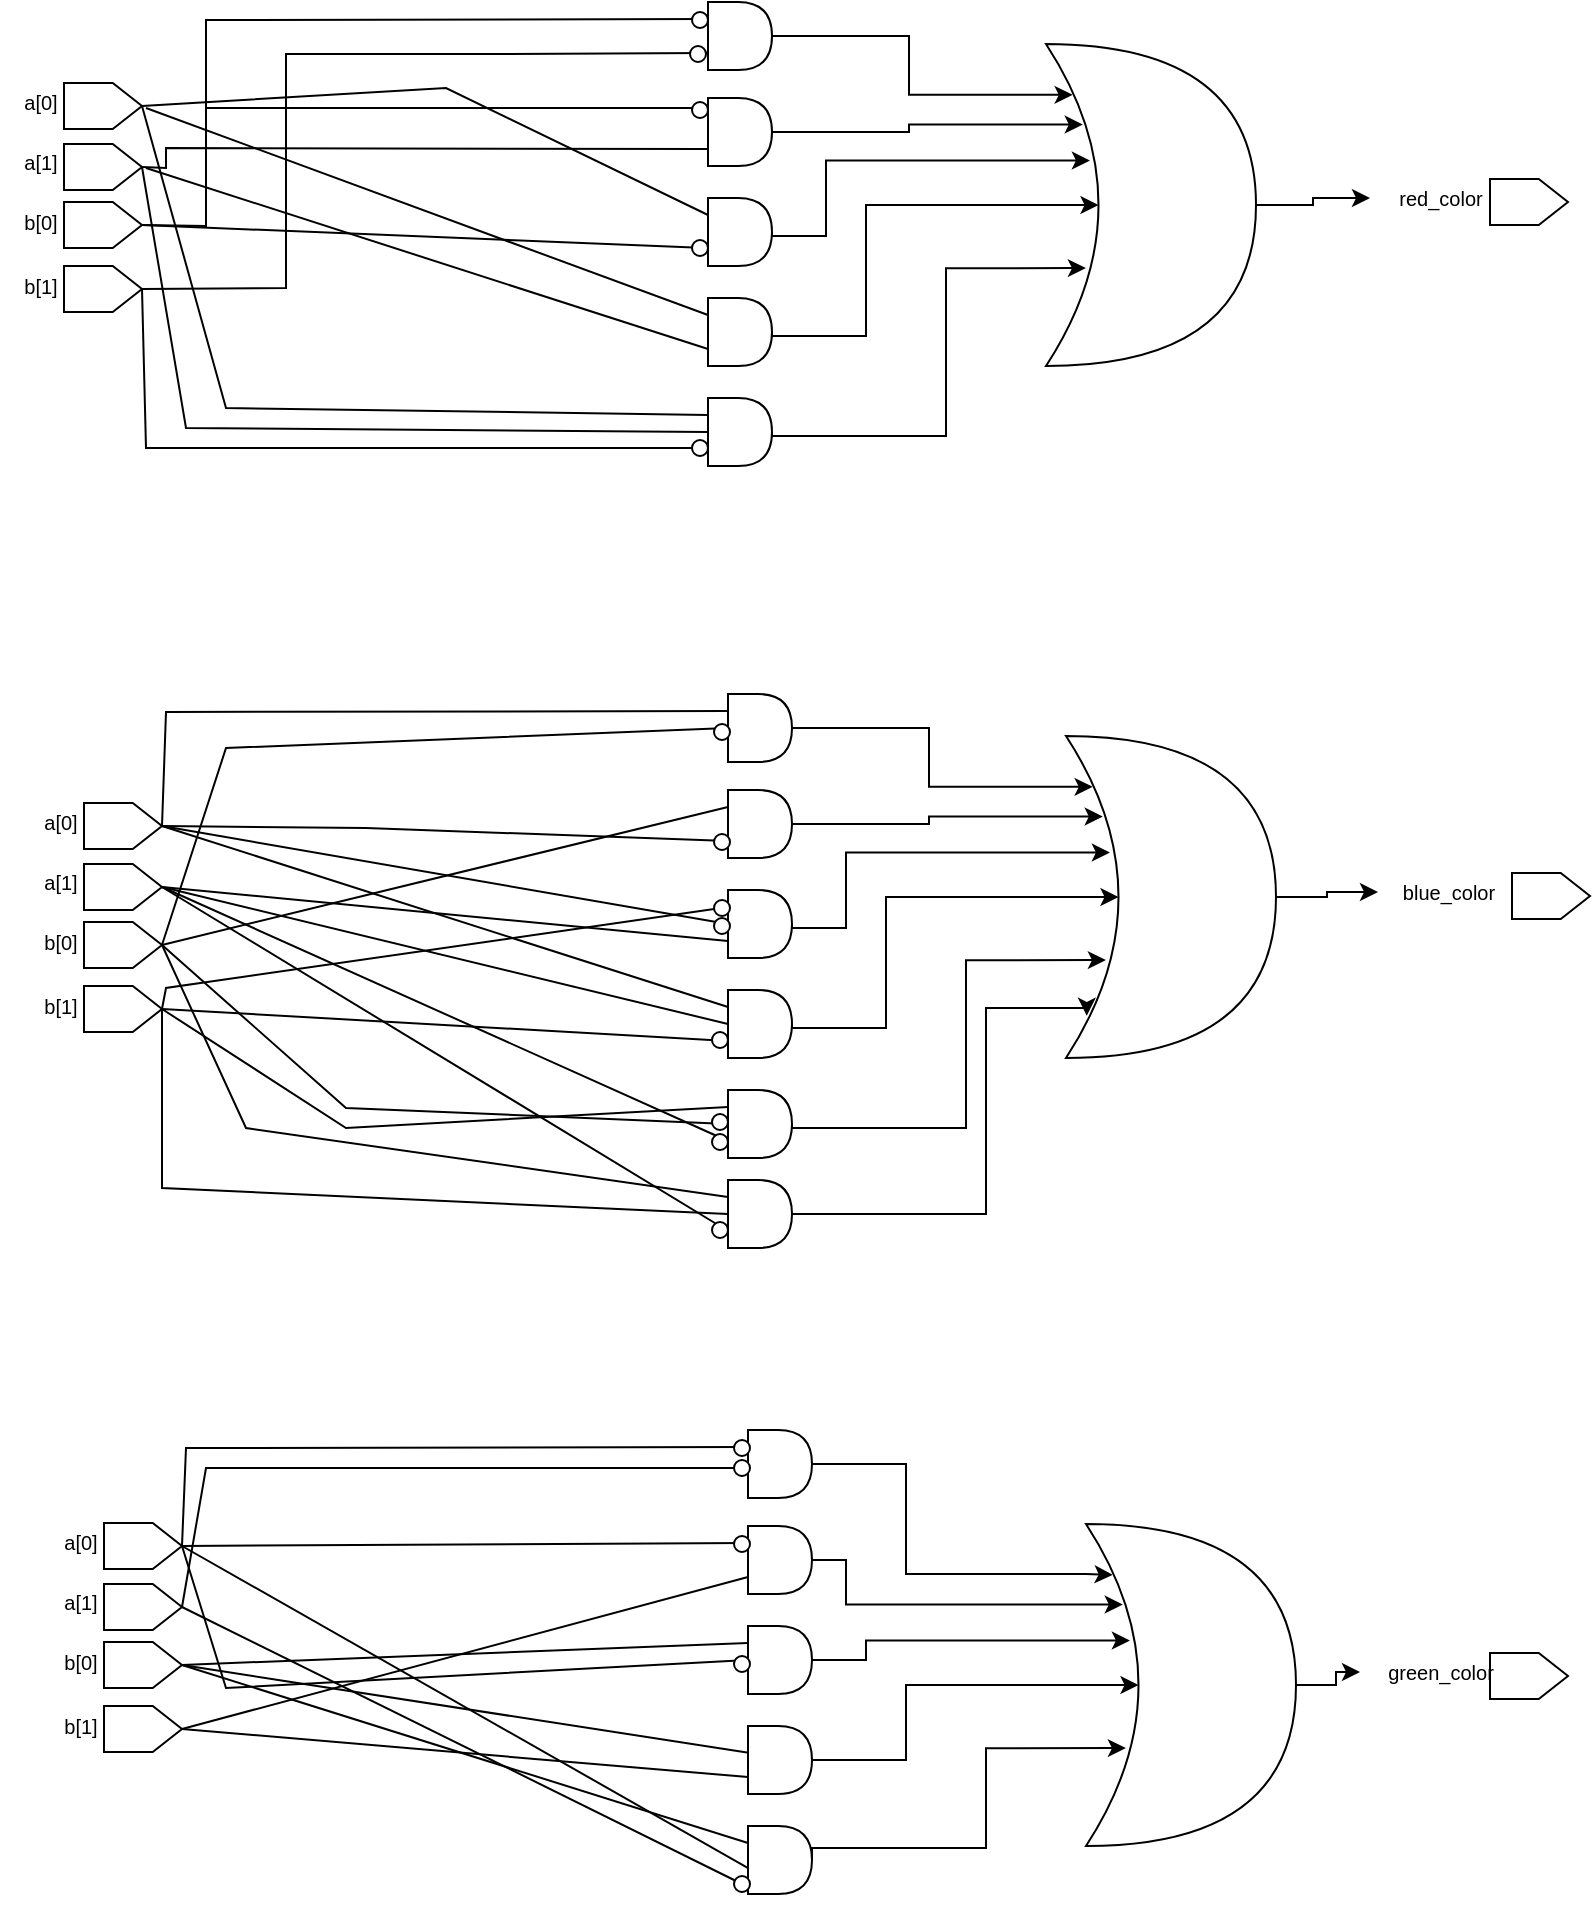 <mxfile version="26.0.9">
  <diagram name="Page-1" id="C-5FlY565EhygjFoS13S">
    <mxGraphModel dx="1760" dy="1046" grid="1" gridSize="10" guides="1" tooltips="1" connect="1" arrows="1" fold="1" page="1" pageScale="1" pageWidth="850" pageHeight="1100" math="1" shadow="0">
      <root>
        <mxCell id="0" />
        <mxCell id="1" parent="0" />
        <mxCell id="AeEZ0mn3x4_2MiAu0hE8-78" value="" style="group" parent="1" vertex="1" connectable="0">
          <mxGeometry x="37" y="112" width="71" height="30" as="geometry" />
        </mxCell>
        <mxCell id="AeEZ0mn3x4_2MiAu0hE8-69" value="" style="shape=offPageConnector;whiteSpace=wrap;html=1;rotation=-90;fillColor=none;" parent="AeEZ0mn3x4_2MiAu0hE8-78" vertex="1">
          <mxGeometry x="40" y="-2.5" width="23" height="39" as="geometry" />
        </mxCell>
        <mxCell id="AeEZ0mn3x4_2MiAu0hE8-74" value="a[0]" style="text;align=center;verticalAlign=middle;resizable=0;points=[];autosize=1;strokeColor=none;fillColor=none;html=1;fontSize=10;" parent="AeEZ0mn3x4_2MiAu0hE8-78" vertex="1">
          <mxGeometry width="40" height="30" as="geometry" />
        </mxCell>
        <mxCell id="AeEZ0mn3x4_2MiAu0hE8-79" value="" style="group" parent="1" vertex="1" connectable="0">
          <mxGeometry x="37" y="142" width="71" height="30" as="geometry" />
        </mxCell>
        <mxCell id="AeEZ0mn3x4_2MiAu0hE8-70" value="&lt;span style=&quot;color: rgba(0, 0, 0, 0); font-family: monospace; font-size: 0px; text-align: start; text-wrap: nowrap;&quot;&gt;%3CmxGraphModel%3E%3Croot%3E%3CmxCell%20id%3D%220%22%2F%3E%3CmxCell%20id%3D%221%22%20parent%3D%220%22%2F%3E%3CmxCell%20id%3D%222%22%20value%3D%22%22%20style%3D%22shape%3DoffPageConnector%3BwhiteSpace%3Dwrap%3Bhtml%3D1%3B%22%20vertex%3D%221%22%20parent%3D%221%22%3E%3CmxGeometry%20x%3D%22290%22%20y%3D%22230%22%20width%3D%2280%22%20height%3D%2280%22%20as%3D%22geometry%22%2F%3E%3C%2FmxCell%3E%3C%2Froot%3E%3C%2FmxGraphModel%3E&lt;/span&gt;&lt;span style=&quot;color: rgba(0, 0, 0, 0); font-family: monospace; font-size: 0px; text-align: start; text-wrap: nowrap;&quot;&gt;%3CmxGraphModel%3E%3Croot%3E%3CmxCell%20id%3D%220%22%2F%3E%3CmxCell%20id%3D%221%22%20parent%3D%220%22%2F%3E%3CmxCell%20id%3D%222%22%20value%3D%22%22%20style%3D%22shape%3DoffPageConnector%3BwhiteSpace%3Dwrap%3Bhtml%3D1%3B%22%20vertex%3D%221%22%20parent%3D%221%22%3E%3CmxGeometry%20x%3D%22290%22%20y%3D%22230%22%20width%3D%2280%22%20height%3D%2280%22%20as%3D%22geometry%22%2F%3E%3C%2FmxCell%3E%3C%2Froot%3E%3C%2FmxGraphModel%3E&lt;/span&gt;" style="shape=offPageConnector;whiteSpace=wrap;html=1;rotation=-90;fillColor=none;" parent="AeEZ0mn3x4_2MiAu0hE8-79" vertex="1">
          <mxGeometry x="40" y="-2" width="23" height="39" as="geometry" />
        </mxCell>
        <mxCell id="AeEZ0mn3x4_2MiAu0hE8-75" value="a[1]" style="text;align=center;verticalAlign=middle;resizable=0;points=[];autosize=1;strokeColor=none;fillColor=none;html=1;fontSize=10;" parent="AeEZ0mn3x4_2MiAu0hE8-79" vertex="1">
          <mxGeometry width="40" height="30" as="geometry" />
        </mxCell>
        <mxCell id="AeEZ0mn3x4_2MiAu0hE8-80" value="" style="group" parent="1" vertex="1" connectable="0">
          <mxGeometry x="37" y="171.5" width="71" height="30" as="geometry" />
        </mxCell>
        <mxCell id="AeEZ0mn3x4_2MiAu0hE8-72" value="&lt;span style=&quot;color: rgba(0, 0, 0, 0); font-family: monospace; font-size: 0px; text-align: start; text-wrap: nowrap;&quot;&gt;%3CmxGraphModel%3E%3Croot%3E%3CmxCell%20id%3D%220%22%2F%3E%3CmxCell%20id%3D%221%22%20parent%3D%220%22%2F%3E%3CmxCell%20id%3D%222%22%20value%3D%22%22%20style%3D%22shape%3DoffPageConnector%3BwhiteSpace%3Dwrap%3Bhtml%3D1%3B%22%20vertex%3D%221%22%20parent%3D%221%22%3E%3CmxGeometry%20x%3D%22290%22%20y%3D%22230%22%20width%3D%2280%22%20height%3D%2280%22%20as%3D%22geometry%22%2F%3E%3C%2FmxCell%3E%3C%2Froot%3E%3C%2FmxGraphModel%3E&lt;/span&gt;&lt;span style=&quot;color: rgba(0, 0, 0, 0); font-family: monospace; font-size: 0px; text-align: start; text-wrap: nowrap;&quot;&gt;%3CmxGraphModel%3E%3Croot%3E%3CmxCell%20id%3D%220%22%2F%3E%3CmxCell%20id%3D%221%22%20parent%3D%220%22%2F%3E%3CmxCell%20id%3D%222%22%20value%3D%22%22%20style%3D%22shape%3DoffPageConnector%3BwhiteSpace%3Dwrap%3Bhtml%3D1%3B%22%20vertex%3D%221%22%20parent%3D%221%22%3E%3CmxGeometry%20x%3D%22290%22%20y%3D%22230%22%20width%3D%2280%22%20height%3D%2280%22%20as%3D%22geometry%22%2F%3E%3C%2FmxCell%3E%3C%2Froot%3E%3C%2FmxGraphModel%3E&lt;/span&gt;" style="shape=offPageConnector;whiteSpace=wrap;html=1;rotation=-90;fillColor=none;" parent="AeEZ0mn3x4_2MiAu0hE8-80" vertex="1">
          <mxGeometry x="40" y="-2.5" width="23" height="39" as="geometry" />
        </mxCell>
        <mxCell id="AeEZ0mn3x4_2MiAu0hE8-76" value="b[0]" style="text;align=center;verticalAlign=middle;resizable=0;points=[];autosize=1;strokeColor=none;fillColor=none;html=1;fontSize=10;" parent="AeEZ0mn3x4_2MiAu0hE8-80" vertex="1">
          <mxGeometry width="40" height="30" as="geometry" />
        </mxCell>
        <mxCell id="AeEZ0mn3x4_2MiAu0hE8-81" value="" style="group" parent="1" vertex="1" connectable="0">
          <mxGeometry x="37" y="203.5" width="71" height="30" as="geometry" />
        </mxCell>
        <mxCell id="AeEZ0mn3x4_2MiAu0hE8-71" value="&lt;span style=&quot;color: rgba(0, 0, 0, 0); font-family: monospace; font-size: 0px; text-align: start; text-wrap: nowrap;&quot;&gt;%3CmxGraphModel%3E%3Croot%3E%3CmxCell%20id%3D%220%22%2F%3E%3CmxCell%20id%3D%221%22%20parent%3D%220%22%2F%3E%3CmxCell%20id%3D%222%22%20value%3D%22%22%20style%3D%22shape%3DoffPageConnector%3BwhiteSpace%3Dwrap%3Bhtml%3D1%3B%22%20vertex%3D%221%22%20parent%3D%221%22%3E%3CmxGeometry%20x%3D%22290%22%20y%3D%22230%22%20width%3D%2280%22%20height%3D%2280%22%20as%3D%22geometry%22%2F%3E%3C%2FmxCell%3E%3C%2Froot%3E%3C%2FmxGraphModel%3E&lt;/span&gt;&lt;span style=&quot;color: rgba(0, 0, 0, 0); font-family: monospace; font-size: 0px; text-align: start; text-wrap: nowrap;&quot;&gt;%3CmxGraphModel%3E%3Croot%3E%3CmxCell%20id%3D%220%22%2F%3E%3CmxCell%20id%3D%221%22%20parent%3D%220%22%2F%3E%3CmxCell%20id%3D%222%22%20value%3D%22%22%20style%3D%22shape%3DoffPageConnector%3BwhiteSpace%3Dwrap%3Bhtml%3D1%3B%22%20vertex%3D%221%22%20parent%3D%221%22%3E%3CmxGeometry%20x%3D%22290%22%20y%3D%22230%22%20width%3D%2280%22%20height%3D%2280%22%20as%3D%22geometry%22%2F%3E%3C%2FmxCell%3E%3C%2Froot%3E%3C%2FmxGraphModel%3E&lt;/span&gt;" style="shape=offPageConnector;whiteSpace=wrap;html=1;rotation=-90;fillColor=none;" parent="AeEZ0mn3x4_2MiAu0hE8-81" vertex="1">
          <mxGeometry x="40" y="-2.5" width="23" height="39" as="geometry" />
        </mxCell>
        <mxCell id="AeEZ0mn3x4_2MiAu0hE8-77" value="b[1]" style="text;align=center;verticalAlign=middle;resizable=0;points=[];autosize=1;strokeColor=none;fillColor=none;html=1;fontSize=10;" parent="AeEZ0mn3x4_2MiAu0hE8-81" vertex="1">
          <mxGeometry width="40" height="30" as="geometry" />
        </mxCell>
        <mxCell id="1XL7TpapLNvimhhlDV3E-62" style="edgeStyle=orthogonalEdgeStyle;rounded=0;orthogonalLoop=1;jettySize=auto;html=1;exitX=1;exitY=0.5;exitDx=0;exitDy=0;exitPerimeter=0;" parent="1" source="AeEZ0mn3x4_2MiAu0hE8-110" target="1XL7TpapLNvimhhlDV3E-61" edge="1">
          <mxGeometry relative="1" as="geometry" />
        </mxCell>
        <mxCell id="AeEZ0mn3x4_2MiAu0hE8-110" value="" style="shape=xor;whiteSpace=wrap;html=1;" parent="1" vertex="1">
          <mxGeometry x="560" y="98" width="105" height="161" as="geometry" />
        </mxCell>
        <mxCell id="AeEZ0mn3x4_2MiAu0hE8-114" value="" style="group;" parent="1" vertex="1" connectable="0">
          <mxGeometry x="391" y="125" width="40" height="40" as="geometry" />
        </mxCell>
        <mxCell id="AeEZ0mn3x4_2MiAu0hE8-116" value="" style="shape=delay;whiteSpace=wrap;html=1;" parent="AeEZ0mn3x4_2MiAu0hE8-114" vertex="1">
          <mxGeometry width="31.999" height="33.999" as="geometry" />
        </mxCell>
        <mxCell id="AeEZ0mn3x4_2MiAu0hE8-117" value="" style="group;" parent="1" vertex="1" connectable="0">
          <mxGeometry x="391" y="175" width="40" height="40" as="geometry" />
        </mxCell>
        <mxCell id="AeEZ0mn3x4_2MiAu0hE8-119" value="" style="shape=delay;whiteSpace=wrap;html=1;" parent="AeEZ0mn3x4_2MiAu0hE8-117" vertex="1">
          <mxGeometry width="32" height="34" as="geometry" />
        </mxCell>
        <mxCell id="AeEZ0mn3x4_2MiAu0hE8-120" value="" style="group;" parent="1" vertex="1" connectable="0">
          <mxGeometry x="391" y="225" width="40" height="40" as="geometry" />
        </mxCell>
        <mxCell id="AeEZ0mn3x4_2MiAu0hE8-122" value="" style="shape=delay;whiteSpace=wrap;html=1;" parent="AeEZ0mn3x4_2MiAu0hE8-120" vertex="1">
          <mxGeometry width="32" height="34" as="geometry" />
        </mxCell>
        <mxCell id="AeEZ0mn3x4_2MiAu0hE8-123" value="" style="group;" parent="1" vertex="1" connectable="0">
          <mxGeometry x="391" y="77" width="40" height="40" as="geometry" />
        </mxCell>
        <mxCell id="AeEZ0mn3x4_2MiAu0hE8-125" value="" style="shape=delay;whiteSpace=wrap;html=1;" parent="AeEZ0mn3x4_2MiAu0hE8-123" vertex="1">
          <mxGeometry width="32" height="34" as="geometry" />
        </mxCell>
        <mxCell id="AeEZ0mn3x4_2MiAu0hE8-127" value="" style="group;" parent="1" vertex="1" connectable="0">
          <mxGeometry x="391" y="275" width="40" height="40" as="geometry" />
        </mxCell>
        <mxCell id="AeEZ0mn3x4_2MiAu0hE8-129" value="" style="shape=delay;whiteSpace=wrap;html=1;" parent="AeEZ0mn3x4_2MiAu0hE8-127" vertex="1">
          <mxGeometry width="32" height="34" as="geometry" />
        </mxCell>
        <mxCell id="1XL7TpapLNvimhhlDV3E-1" style="edgeStyle=orthogonalEdgeStyle;rounded=0;orthogonalLoop=1;jettySize=auto;html=1;exitX=1;exitY=0.5;exitDx=0;exitDy=0;entryX=0.127;entryY=0.158;entryDx=0;entryDy=0;entryPerimeter=0;" parent="1" source="AeEZ0mn3x4_2MiAu0hE8-125" target="AeEZ0mn3x4_2MiAu0hE8-110" edge="1">
          <mxGeometry relative="1" as="geometry">
            <mxPoint x="431" y="96.294" as="sourcePoint" />
          </mxGeometry>
        </mxCell>
        <mxCell id="1XL7TpapLNvimhhlDV3E-2" style="edgeStyle=orthogonalEdgeStyle;rounded=0;orthogonalLoop=1;jettySize=auto;html=1;exitX=1;exitY=0.5;exitDx=0;exitDy=0;entryX=0.175;entryY=0.25;entryDx=0;entryDy=0;entryPerimeter=0;" parent="1" source="AeEZ0mn3x4_2MiAu0hE8-116" target="AeEZ0mn3x4_2MiAu0hE8-110" edge="1">
          <mxGeometry relative="1" as="geometry">
            <mxPoint x="431.0" y="144.294" as="sourcePoint" />
          </mxGeometry>
        </mxCell>
        <mxCell id="1XL7TpapLNvimhhlDV3E-3" style="edgeStyle=orthogonalEdgeStyle;rounded=0;orthogonalLoop=1;jettySize=auto;html=1;exitX=1;exitY=0.5;exitDx=0;exitDy=0;entryX=0.209;entryY=0.362;entryDx=0;entryDy=0;entryPerimeter=0;" parent="1" source="AeEZ0mn3x4_2MiAu0hE8-119" target="AeEZ0mn3x4_2MiAu0hE8-110" edge="1">
          <mxGeometry relative="1" as="geometry">
            <mxPoint x="431" y="194.294" as="sourcePoint" />
            <Array as="points">
              <mxPoint x="423" y="194" />
              <mxPoint x="450" y="194" />
              <mxPoint x="450" y="156" />
            </Array>
          </mxGeometry>
        </mxCell>
        <mxCell id="1XL7TpapLNvimhhlDV3E-4" style="edgeStyle=orthogonalEdgeStyle;rounded=0;orthogonalLoop=1;jettySize=auto;html=1;exitX=1;exitY=0.5;exitDx=0;exitDy=0;entryX=0.25;entryY=0.5;entryDx=0;entryDy=0;entryPerimeter=0;" parent="1" source="AeEZ0mn3x4_2MiAu0hE8-122" target="AeEZ0mn3x4_2MiAu0hE8-110" edge="1">
          <mxGeometry relative="1" as="geometry">
            <mxPoint x="431" y="244.294" as="sourcePoint" />
            <Array as="points">
              <mxPoint x="423" y="244" />
              <mxPoint x="470" y="244" />
              <mxPoint x="470" y="178" />
            </Array>
          </mxGeometry>
        </mxCell>
        <mxCell id="1XL7TpapLNvimhhlDV3E-5" style="edgeStyle=orthogonalEdgeStyle;rounded=0;orthogonalLoop=1;jettySize=auto;html=1;exitX=1;exitY=0.5;exitDx=0;exitDy=0;entryX=0.19;entryY=0.696;entryDx=0;entryDy=0;entryPerimeter=0;" parent="1" source="AeEZ0mn3x4_2MiAu0hE8-129" target="AeEZ0mn3x4_2MiAu0hE8-110" edge="1">
          <mxGeometry relative="1" as="geometry">
            <mxPoint x="540" y="210" as="targetPoint" />
            <mxPoint x="431" y="294.294" as="sourcePoint" />
            <Array as="points">
              <mxPoint x="423" y="294" />
              <mxPoint x="510" y="294" />
              <mxPoint x="510" y="210" />
            </Array>
          </mxGeometry>
        </mxCell>
        <mxCell id="1XL7TpapLNvimhhlDV3E-70" style="edgeStyle=orthogonalEdgeStyle;rounded=0;orthogonalLoop=1;jettySize=auto;html=1;exitX=1;exitY=0.5;exitDx=0;exitDy=0;exitPerimeter=0;" parent="1" source="1XL7TpapLNvimhhlDV3E-6" target="1XL7TpapLNvimhhlDV3E-65" edge="1">
          <mxGeometry relative="1" as="geometry" />
        </mxCell>
        <mxCell id="1XL7TpapLNvimhhlDV3E-6" value="" style="shape=xor;whiteSpace=wrap;html=1;" parent="1" vertex="1">
          <mxGeometry x="570" y="444" width="105" height="161" as="geometry" />
        </mxCell>
        <mxCell id="1XL7TpapLNvimhhlDV3E-7" value="" style="group;" parent="1" vertex="1" connectable="0">
          <mxGeometry x="401" y="471" width="40" height="40" as="geometry" />
        </mxCell>
        <mxCell id="1XL7TpapLNvimhhlDV3E-8" value="" style="shape=delay;whiteSpace=wrap;html=1;" parent="1XL7TpapLNvimhhlDV3E-7" vertex="1">
          <mxGeometry width="31.999" height="33.999" as="geometry" />
        </mxCell>
        <mxCell id="1XL7TpapLNvimhhlDV3E-9" value="" style="group;" parent="1" vertex="1" connectable="0">
          <mxGeometry x="401" y="521" width="40" height="40" as="geometry" />
        </mxCell>
        <mxCell id="1XL7TpapLNvimhhlDV3E-10" value="" style="shape=delay;whiteSpace=wrap;html=1;" parent="1XL7TpapLNvimhhlDV3E-9" vertex="1">
          <mxGeometry width="32" height="34" as="geometry" />
        </mxCell>
        <mxCell id="1XL7TpapLNvimhhlDV3E-11" value="" style="group;" parent="1" vertex="1" connectable="0">
          <mxGeometry x="401" y="571" width="40" height="40" as="geometry" />
        </mxCell>
        <mxCell id="1XL7TpapLNvimhhlDV3E-12" value="" style="shape=delay;whiteSpace=wrap;html=1;" parent="1XL7TpapLNvimhhlDV3E-11" vertex="1">
          <mxGeometry width="32" height="34" as="geometry" />
        </mxCell>
        <mxCell id="1XL7TpapLNvimhhlDV3E-13" value="" style="group;" parent="1" vertex="1" connectable="0">
          <mxGeometry x="401" y="423" width="40" height="40" as="geometry" />
        </mxCell>
        <mxCell id="1XL7TpapLNvimhhlDV3E-14" value="" style="shape=delay;whiteSpace=wrap;html=1;" parent="1XL7TpapLNvimhhlDV3E-13" vertex="1">
          <mxGeometry width="32" height="34" as="geometry" />
        </mxCell>
        <mxCell id="1XL7TpapLNvimhhlDV3E-15" value="" style="group;" parent="1" vertex="1" connectable="0">
          <mxGeometry x="401" y="621" width="40" height="40" as="geometry" />
        </mxCell>
        <mxCell id="1XL7TpapLNvimhhlDV3E-16" value="" style="shape=delay;whiteSpace=wrap;html=1;" parent="1XL7TpapLNvimhhlDV3E-15" vertex="1">
          <mxGeometry width="32" height="34" as="geometry" />
        </mxCell>
        <mxCell id="1XL7TpapLNvimhhlDV3E-17" style="edgeStyle=orthogonalEdgeStyle;rounded=0;orthogonalLoop=1;jettySize=auto;html=1;exitX=1;exitY=0.5;exitDx=0;exitDy=0;entryX=0.127;entryY=0.158;entryDx=0;entryDy=0;entryPerimeter=0;" parent="1" source="1XL7TpapLNvimhhlDV3E-14" target="1XL7TpapLNvimhhlDV3E-6" edge="1">
          <mxGeometry relative="1" as="geometry">
            <mxPoint x="441" y="442.294" as="sourcePoint" />
          </mxGeometry>
        </mxCell>
        <mxCell id="1XL7TpapLNvimhhlDV3E-18" style="edgeStyle=orthogonalEdgeStyle;rounded=0;orthogonalLoop=1;jettySize=auto;html=1;exitX=1;exitY=0.5;exitDx=0;exitDy=0;entryX=0.175;entryY=0.25;entryDx=0;entryDy=0;entryPerimeter=0;" parent="1" source="1XL7TpapLNvimhhlDV3E-8" target="1XL7TpapLNvimhhlDV3E-6" edge="1">
          <mxGeometry relative="1" as="geometry">
            <mxPoint x="441.0" y="490.294" as="sourcePoint" />
          </mxGeometry>
        </mxCell>
        <mxCell id="1XL7TpapLNvimhhlDV3E-19" style="edgeStyle=orthogonalEdgeStyle;rounded=0;orthogonalLoop=1;jettySize=auto;html=1;exitX=1;exitY=0.5;exitDx=0;exitDy=0;entryX=0.209;entryY=0.362;entryDx=0;entryDy=0;entryPerimeter=0;" parent="1" source="1XL7TpapLNvimhhlDV3E-10" target="1XL7TpapLNvimhhlDV3E-6" edge="1">
          <mxGeometry relative="1" as="geometry">
            <mxPoint x="441" y="540.294" as="sourcePoint" />
            <Array as="points">
              <mxPoint x="433" y="540" />
              <mxPoint x="460" y="540" />
              <mxPoint x="460" y="502" />
            </Array>
          </mxGeometry>
        </mxCell>
        <mxCell id="1XL7TpapLNvimhhlDV3E-20" style="edgeStyle=orthogonalEdgeStyle;rounded=0;orthogonalLoop=1;jettySize=auto;html=1;exitX=1;exitY=0.5;exitDx=0;exitDy=0;entryX=0.25;entryY=0.5;entryDx=0;entryDy=0;entryPerimeter=0;" parent="1" source="1XL7TpapLNvimhhlDV3E-12" target="1XL7TpapLNvimhhlDV3E-6" edge="1">
          <mxGeometry relative="1" as="geometry">
            <mxPoint x="441" y="590.294" as="sourcePoint" />
            <Array as="points">
              <mxPoint x="433" y="590" />
              <mxPoint x="480" y="590" />
              <mxPoint x="480" y="524" />
            </Array>
          </mxGeometry>
        </mxCell>
        <mxCell id="1XL7TpapLNvimhhlDV3E-21" style="edgeStyle=orthogonalEdgeStyle;rounded=0;orthogonalLoop=1;jettySize=auto;html=1;exitX=1;exitY=0.5;exitDx=0;exitDy=0;entryX=0.19;entryY=0.696;entryDx=0;entryDy=0;entryPerimeter=0;" parent="1" source="1XL7TpapLNvimhhlDV3E-16" target="1XL7TpapLNvimhhlDV3E-6" edge="1">
          <mxGeometry relative="1" as="geometry">
            <mxPoint x="550" y="556" as="targetPoint" />
            <mxPoint x="441" y="640.294" as="sourcePoint" />
            <Array as="points">
              <mxPoint x="433" y="640" />
              <mxPoint x="520" y="640" />
              <mxPoint x="520" y="556" />
            </Array>
          </mxGeometry>
        </mxCell>
        <mxCell id="1XL7TpapLNvimhhlDV3E-69" style="edgeStyle=orthogonalEdgeStyle;rounded=0;orthogonalLoop=1;jettySize=auto;html=1;exitX=1;exitY=0.5;exitDx=0;exitDy=0;exitPerimeter=0;" parent="1" source="1XL7TpapLNvimhhlDV3E-22" target="1XL7TpapLNvimhhlDV3E-68" edge="1">
          <mxGeometry relative="1" as="geometry" />
        </mxCell>
        <mxCell id="1XL7TpapLNvimhhlDV3E-22" value="" style="shape=xor;whiteSpace=wrap;html=1;" parent="1" vertex="1">
          <mxGeometry x="580" y="838" width="105" height="161" as="geometry" />
        </mxCell>
        <mxCell id="1XL7TpapLNvimhhlDV3E-23" value="" style="group;" parent="1" vertex="1" connectable="0">
          <mxGeometry x="411" y="839" width="40" height="40" as="geometry" />
        </mxCell>
        <mxCell id="1XL7TpapLNvimhhlDV3E-24" value="" style="shape=delay;whiteSpace=wrap;html=1;" parent="1XL7TpapLNvimhhlDV3E-23" vertex="1">
          <mxGeometry width="31.999" height="33.999" as="geometry" />
        </mxCell>
        <mxCell id="1XL7TpapLNvimhhlDV3E-25" value="" style="group;" parent="1" vertex="1" connectable="0">
          <mxGeometry x="411" y="889" width="40" height="40" as="geometry" />
        </mxCell>
        <mxCell id="1XL7TpapLNvimhhlDV3E-26" value="" style="shape=delay;whiteSpace=wrap;html=1;" parent="1XL7TpapLNvimhhlDV3E-25" vertex="1">
          <mxGeometry width="32" height="34" as="geometry" />
        </mxCell>
        <mxCell id="1XL7TpapLNvimhhlDV3E-27" value="" style="group;" parent="1" vertex="1" connectable="0">
          <mxGeometry x="411" y="939" width="40" height="40" as="geometry" />
        </mxCell>
        <mxCell id="1XL7TpapLNvimhhlDV3E-28" value="" style="shape=delay;whiteSpace=wrap;html=1;" parent="1XL7TpapLNvimhhlDV3E-27" vertex="1">
          <mxGeometry width="32" height="34" as="geometry" />
        </mxCell>
        <mxCell id="1XL7TpapLNvimhhlDV3E-29" value="" style="group;" parent="1" vertex="1" connectable="0">
          <mxGeometry x="411" y="791" width="40" height="40" as="geometry" />
        </mxCell>
        <mxCell id="1XL7TpapLNvimhhlDV3E-30" value="" style="shape=delay;whiteSpace=wrap;html=1;" parent="1XL7TpapLNvimhhlDV3E-29" vertex="1">
          <mxGeometry width="32" height="34" as="geometry" />
        </mxCell>
        <mxCell id="1XL7TpapLNvimhhlDV3E-31" value="" style="group;" parent="1" vertex="1" connectable="0">
          <mxGeometry x="411" y="989" width="40" height="40" as="geometry" />
        </mxCell>
        <mxCell id="1XL7TpapLNvimhhlDV3E-32" value="" style="shape=delay;whiteSpace=wrap;html=1;" parent="1XL7TpapLNvimhhlDV3E-31" vertex="1">
          <mxGeometry width="32" height="34" as="geometry" />
        </mxCell>
        <mxCell id="1XL7TpapLNvimhhlDV3E-33" style="edgeStyle=orthogonalEdgeStyle;rounded=0;orthogonalLoop=1;jettySize=auto;html=1;exitX=1;exitY=0.5;exitDx=0;exitDy=0;entryX=0.127;entryY=0.158;entryDx=0;entryDy=0;entryPerimeter=0;" parent="1" source="1XL7TpapLNvimhhlDV3E-30" target="1XL7TpapLNvimhhlDV3E-22" edge="1">
          <mxGeometry relative="1" as="geometry">
            <mxPoint x="451" y="836.294" as="sourcePoint" />
            <Array as="points">
              <mxPoint x="490" y="808" />
              <mxPoint x="490" y="863" />
              <mxPoint x="580" y="863" />
            </Array>
          </mxGeometry>
        </mxCell>
        <mxCell id="1XL7TpapLNvimhhlDV3E-34" style="edgeStyle=orthogonalEdgeStyle;rounded=0;orthogonalLoop=1;jettySize=auto;html=1;exitX=1;exitY=0.5;exitDx=0;exitDy=0;entryX=0.175;entryY=0.25;entryDx=0;entryDy=0;entryPerimeter=0;" parent="1" source="1XL7TpapLNvimhhlDV3E-24" target="1XL7TpapLNvimhhlDV3E-22" edge="1">
          <mxGeometry relative="1" as="geometry">
            <mxPoint x="451.0" y="884.294" as="sourcePoint" />
            <Array as="points">
              <mxPoint x="460" y="856" />
              <mxPoint x="460" y="878" />
            </Array>
          </mxGeometry>
        </mxCell>
        <mxCell id="1XL7TpapLNvimhhlDV3E-35" style="edgeStyle=orthogonalEdgeStyle;rounded=0;orthogonalLoop=1;jettySize=auto;html=1;exitX=1;exitY=0.5;exitDx=0;exitDy=0;entryX=0.209;entryY=0.362;entryDx=0;entryDy=0;entryPerimeter=0;" parent="1" source="1XL7TpapLNvimhhlDV3E-26" target="1XL7TpapLNvimhhlDV3E-22" edge="1">
          <mxGeometry relative="1" as="geometry">
            <mxPoint x="451" y="934.294" as="sourcePoint" />
            <Array as="points">
              <mxPoint x="470" y="906" />
              <mxPoint x="470" y="896" />
            </Array>
          </mxGeometry>
        </mxCell>
        <mxCell id="1XL7TpapLNvimhhlDV3E-36" style="edgeStyle=orthogonalEdgeStyle;rounded=0;orthogonalLoop=1;jettySize=auto;html=1;exitX=1;exitY=0.5;exitDx=0;exitDy=0;entryX=0.25;entryY=0.5;entryDx=0;entryDy=0;entryPerimeter=0;" parent="1" source="1XL7TpapLNvimhhlDV3E-28" target="1XL7TpapLNvimhhlDV3E-22" edge="1">
          <mxGeometry relative="1" as="geometry">
            <mxPoint x="451" y="984.294" as="sourcePoint" />
            <Array as="points">
              <mxPoint x="490" y="956" />
              <mxPoint x="490" y="919" />
            </Array>
          </mxGeometry>
        </mxCell>
        <mxCell id="1XL7TpapLNvimhhlDV3E-37" style="edgeStyle=orthogonalEdgeStyle;rounded=0;orthogonalLoop=1;jettySize=auto;html=1;exitX=1;exitY=0.5;exitDx=0;exitDy=0;entryX=0.19;entryY=0.696;entryDx=0;entryDy=0;entryPerimeter=0;" parent="1" source="1XL7TpapLNvimhhlDV3E-32" target="1XL7TpapLNvimhhlDV3E-22" edge="1">
          <mxGeometry relative="1" as="geometry">
            <mxPoint x="560" y="950" as="targetPoint" />
            <mxPoint x="451" y="1034.294" as="sourcePoint" />
            <Array as="points">
              <mxPoint x="443" y="1000" />
              <mxPoint x="530" y="1000" />
              <mxPoint x="530" y="950" />
            </Array>
          </mxGeometry>
        </mxCell>
        <mxCell id="1XL7TpapLNvimhhlDV3E-39" value="" style="endArrow=none;html=1;rounded=0;exitX=0.5;exitY=1;exitDx=0;exitDy=0;entryX=0;entryY=0.75;entryDx=0;entryDy=0;" parent="1" source="AeEZ0mn3x4_2MiAu0hE8-71" target="AeEZ0mn3x4_2MiAu0hE8-125" edge="1">
          <mxGeometry width="50" height="50" relative="1" as="geometry">
            <mxPoint x="270" y="170" as="sourcePoint" />
            <mxPoint x="320" y="120" as="targetPoint" />
            <Array as="points">
              <mxPoint x="180" y="220" />
              <mxPoint x="180" y="103" />
              <mxPoint x="280" y="103" />
            </Array>
          </mxGeometry>
        </mxCell>
        <mxCell id="1XL7TpapLNvimhhlDV3E-41" value="" style="endArrow=none;html=1;rounded=0;exitX=0.5;exitY=1;exitDx=0;exitDy=0;entryX=0;entryY=0.25;entryDx=0;entryDy=0;" parent="1" source="AeEZ0mn3x4_2MiAu0hE8-72" target="AeEZ0mn3x4_2MiAu0hE8-125" edge="1">
          <mxGeometry width="50" height="50" relative="1" as="geometry">
            <mxPoint x="280" y="80" as="sourcePoint" />
            <mxPoint x="330" y="30" as="targetPoint" />
            <Array as="points">
              <mxPoint x="140" y="189" />
              <mxPoint x="140" y="86" />
            </Array>
          </mxGeometry>
        </mxCell>
        <mxCell id="1XL7TpapLNvimhhlDV3E-42" value="" style="ellipse;whiteSpace=wrap;html=1;aspect=fixed;" parent="1" vertex="1">
          <mxGeometry x="382" y="99" width="8" height="8" as="geometry" />
        </mxCell>
        <mxCell id="1XL7TpapLNvimhhlDV3E-43" value="" style="ellipse;whiteSpace=wrap;html=1;aspect=fixed;" parent="1" vertex="1">
          <mxGeometry x="383" y="82" width="8" height="8" as="geometry" />
        </mxCell>
        <mxCell id="1XL7TpapLNvimhhlDV3E-44" value="" style="endArrow=none;html=1;rounded=0;" parent="1" edge="1">
          <mxGeometry width="50" height="50" relative="1" as="geometry">
            <mxPoint x="140" y="130" as="sourcePoint" />
            <mxPoint x="390" y="130" as="targetPoint" />
          </mxGeometry>
        </mxCell>
        <mxCell id="1XL7TpapLNvimhhlDV3E-45" value="" style="ellipse;whiteSpace=wrap;html=1;aspect=fixed;" parent="1" vertex="1">
          <mxGeometry x="383" y="127" width="8" height="8" as="geometry" />
        </mxCell>
        <mxCell id="1XL7TpapLNvimhhlDV3E-46" value="" style="endArrow=none;html=1;rounded=0;exitX=0.5;exitY=1;exitDx=0;exitDy=0;entryX=0;entryY=0.75;entryDx=0;entryDy=0;" parent="1" source="AeEZ0mn3x4_2MiAu0hE8-70" target="AeEZ0mn3x4_2MiAu0hE8-116" edge="1">
          <mxGeometry width="50" height="50" relative="1" as="geometry">
            <mxPoint x="280" y="80" as="sourcePoint" />
            <mxPoint x="330" y="30" as="targetPoint" />
            <Array as="points">
              <mxPoint x="120" y="160" />
              <mxPoint x="120" y="150" />
            </Array>
          </mxGeometry>
        </mxCell>
        <mxCell id="1XL7TpapLNvimhhlDV3E-47" value="" style="endArrow=none;html=1;rounded=0;exitX=0.5;exitY=1;exitDx=0;exitDy=0;entryX=0;entryY=0.25;entryDx=0;entryDy=0;" parent="1" source="AeEZ0mn3x4_2MiAu0hE8-69" target="AeEZ0mn3x4_2MiAu0hE8-119" edge="1">
          <mxGeometry width="50" height="50" relative="1" as="geometry">
            <mxPoint x="280" y="80" as="sourcePoint" />
            <mxPoint x="330" y="30" as="targetPoint" />
            <Array as="points">
              <mxPoint x="260" y="120" />
            </Array>
          </mxGeometry>
        </mxCell>
        <mxCell id="1XL7TpapLNvimhhlDV3E-48" value="" style="endArrow=none;html=1;rounded=0;exitX=0.5;exitY=1;exitDx=0;exitDy=0;" parent="1" source="AeEZ0mn3x4_2MiAu0hE8-72" edge="1">
          <mxGeometry width="50" height="50" relative="1" as="geometry">
            <mxPoint x="130" y="190" as="sourcePoint" />
            <mxPoint x="390" y="200" as="targetPoint" />
          </mxGeometry>
        </mxCell>
        <mxCell id="1XL7TpapLNvimhhlDV3E-49" value="" style="ellipse;whiteSpace=wrap;html=1;aspect=fixed;" parent="1" vertex="1">
          <mxGeometry x="383" y="196" width="8" height="8" as="geometry" />
        </mxCell>
        <mxCell id="1XL7TpapLNvimhhlDV3E-50" value="" style="endArrow=none;html=1;rounded=0;entryX=0;entryY=0.25;entryDx=0;entryDy=0;" parent="1" target="AeEZ0mn3x4_2MiAu0hE8-122" edge="1">
          <mxGeometry width="50" height="50" relative="1" as="geometry">
            <mxPoint x="110" y="130" as="sourcePoint" />
            <mxPoint x="390" y="240" as="targetPoint" />
          </mxGeometry>
        </mxCell>
        <mxCell id="1XL7TpapLNvimhhlDV3E-51" value="" style="endArrow=none;html=1;rounded=0;entryX=0;entryY=0.75;entryDx=0;entryDy=0;" parent="1" target="AeEZ0mn3x4_2MiAu0hE8-122" edge="1">
          <mxGeometry width="50" height="50" relative="1" as="geometry">
            <mxPoint x="110" y="160" as="sourcePoint" />
            <mxPoint x="390" y="250" as="targetPoint" />
          </mxGeometry>
        </mxCell>
        <mxCell id="1XL7TpapLNvimhhlDV3E-52" value="" style="endArrow=none;html=1;rounded=0;exitX=0.5;exitY=1;exitDx=0;exitDy=0;entryX=0;entryY=0.25;entryDx=0;entryDy=0;" parent="1" source="AeEZ0mn3x4_2MiAu0hE8-69" target="AeEZ0mn3x4_2MiAu0hE8-129" edge="1">
          <mxGeometry width="50" height="50" relative="1" as="geometry">
            <mxPoint x="280" y="80" as="sourcePoint" />
            <mxPoint x="330" y="30" as="targetPoint" />
            <Array as="points">
              <mxPoint x="150" y="280" />
            </Array>
          </mxGeometry>
        </mxCell>
        <mxCell id="1XL7TpapLNvimhhlDV3E-53" value="" style="endArrow=none;html=1;rounded=0;exitX=0.5;exitY=1;exitDx=0;exitDy=0;entryX=0;entryY=0.5;entryDx=0;entryDy=0;" parent="1" source="AeEZ0mn3x4_2MiAu0hE8-70" target="AeEZ0mn3x4_2MiAu0hE8-129" edge="1">
          <mxGeometry width="50" height="50" relative="1" as="geometry">
            <mxPoint x="290" y="90" as="sourcePoint" />
            <mxPoint x="340" y="40" as="targetPoint" />
            <Array as="points">
              <mxPoint x="130" y="290" />
            </Array>
          </mxGeometry>
        </mxCell>
        <mxCell id="1XL7TpapLNvimhhlDV3E-54" value="" style="endArrow=none;html=1;rounded=0;exitX=0.5;exitY=1;exitDx=0;exitDy=0;" parent="1" source="AeEZ0mn3x4_2MiAu0hE8-71" edge="1">
          <mxGeometry width="50" height="50" relative="1" as="geometry">
            <mxPoint x="300" y="100" as="sourcePoint" />
            <mxPoint x="390" y="300" as="targetPoint" />
            <Array as="points">
              <mxPoint x="110" y="300" />
            </Array>
          </mxGeometry>
        </mxCell>
        <mxCell id="1XL7TpapLNvimhhlDV3E-55" value="" style="ellipse;whiteSpace=wrap;html=1;aspect=fixed;" parent="1" vertex="1">
          <mxGeometry x="383" y="296" width="8" height="8" as="geometry" />
        </mxCell>
        <mxCell id="1XL7TpapLNvimhhlDV3E-59" value="" style="group" parent="1" vertex="1" connectable="0">
          <mxGeometry x="750" y="160" width="71" height="30" as="geometry" />
        </mxCell>
        <mxCell id="1XL7TpapLNvimhhlDV3E-60" value="" style="shape=offPageConnector;whiteSpace=wrap;html=1;rotation=-90;fillColor=none;" parent="1XL7TpapLNvimhhlDV3E-59" vertex="1">
          <mxGeometry x="40" y="-2.5" width="23" height="39" as="geometry" />
        </mxCell>
        <mxCell id="1XL7TpapLNvimhhlDV3E-61" value="red_color" style="text;align=center;verticalAlign=middle;resizable=0;points=[];autosize=1;strokeColor=none;fillColor=none;html=1;fontSize=10;" parent="1XL7TpapLNvimhhlDV3E-59" vertex="1">
          <mxGeometry x="-28" width="70" height="30" as="geometry" />
        </mxCell>
        <mxCell id="1XL7TpapLNvimhhlDV3E-63" value="" style="group" parent="1" vertex="1" connectable="0">
          <mxGeometry x="761" y="507" width="71" height="30" as="geometry" />
        </mxCell>
        <mxCell id="1XL7TpapLNvimhhlDV3E-64" value="" style="shape=offPageConnector;whiteSpace=wrap;html=1;rotation=-90;fillColor=none;" parent="1XL7TpapLNvimhhlDV3E-63" vertex="1">
          <mxGeometry x="40" y="-2.5" width="23" height="39" as="geometry" />
        </mxCell>
        <mxCell id="1XL7TpapLNvimhhlDV3E-65" value="blue_color" style="text;align=center;verticalAlign=middle;resizable=0;points=[];autosize=1;strokeColor=none;fillColor=none;html=1;fontSize=10;" parent="1XL7TpapLNvimhhlDV3E-63" vertex="1">
          <mxGeometry x="-35" width="70" height="30" as="geometry" />
        </mxCell>
        <mxCell id="1XL7TpapLNvimhhlDV3E-66" value="" style="group" parent="1" vertex="1" connectable="0">
          <mxGeometry x="750" y="897" width="71" height="30" as="geometry" />
        </mxCell>
        <mxCell id="1XL7TpapLNvimhhlDV3E-67" value="" style="shape=offPageConnector;whiteSpace=wrap;html=1;rotation=-90;fillColor=none;" parent="1XL7TpapLNvimhhlDV3E-66" vertex="1">
          <mxGeometry x="40" y="-2.5" width="23" height="39" as="geometry" />
        </mxCell>
        <mxCell id="1XL7TpapLNvimhhlDV3E-68" value="green_color" style="text;align=center;verticalAlign=middle;resizable=0;points=[];autosize=1;strokeColor=none;fillColor=none;html=1;fontSize=10;" parent="1XL7TpapLNvimhhlDV3E-66" vertex="1">
          <mxGeometry x="-33" width="80" height="30" as="geometry" />
        </mxCell>
        <mxCell id="1XL7TpapLNvimhhlDV3E-71" value="" style="group" parent="1" vertex="1" connectable="0">
          <mxGeometry x="47" y="472" width="71" height="30" as="geometry" />
        </mxCell>
        <mxCell id="1XL7TpapLNvimhhlDV3E-72" value="" style="shape=offPageConnector;whiteSpace=wrap;html=1;rotation=-90;fillColor=none;" parent="1XL7TpapLNvimhhlDV3E-71" vertex="1">
          <mxGeometry x="40" y="-2.5" width="23" height="39" as="geometry" />
        </mxCell>
        <mxCell id="1XL7TpapLNvimhhlDV3E-73" value="a[0]" style="text;align=center;verticalAlign=middle;resizable=0;points=[];autosize=1;strokeColor=none;fillColor=none;html=1;fontSize=10;" parent="1XL7TpapLNvimhhlDV3E-71" vertex="1">
          <mxGeometry width="40" height="30" as="geometry" />
        </mxCell>
        <mxCell id="1XL7TpapLNvimhhlDV3E-74" value="" style="group" parent="1" vertex="1" connectable="0">
          <mxGeometry x="47" y="502" width="71" height="30" as="geometry" />
        </mxCell>
        <mxCell id="1XL7TpapLNvimhhlDV3E-75" value="&lt;span style=&quot;color: rgba(0, 0, 0, 0); font-family: monospace; font-size: 0px; text-align: start; text-wrap: nowrap;&quot;&gt;%3CmxGraphModel%3E%3Croot%3E%3CmxCell%20id%3D%220%22%2F%3E%3CmxCell%20id%3D%221%22%20parent%3D%220%22%2F%3E%3CmxCell%20id%3D%222%22%20value%3D%22%22%20style%3D%22shape%3DoffPageConnector%3BwhiteSpace%3Dwrap%3Bhtml%3D1%3B%22%20vertex%3D%221%22%20parent%3D%221%22%3E%3CmxGeometry%20x%3D%22290%22%20y%3D%22230%22%20width%3D%2280%22%20height%3D%2280%22%20as%3D%22geometry%22%2F%3E%3C%2FmxCell%3E%3C%2Froot%3E%3C%2FmxGraphModel%3E&lt;/span&gt;&lt;span style=&quot;color: rgba(0, 0, 0, 0); font-family: monospace; font-size: 0px; text-align: start; text-wrap: nowrap;&quot;&gt;%3CmxGraphModel%3E%3Croot%3E%3CmxCell%20id%3D%220%22%2F%3E%3CmxCell%20id%3D%221%22%20parent%3D%220%22%2F%3E%3CmxCell%20id%3D%222%22%20value%3D%22%22%20style%3D%22shape%3DoffPageConnector%3BwhiteSpace%3Dwrap%3Bhtml%3D1%3B%22%20vertex%3D%221%22%20parent%3D%221%22%3E%3CmxGeometry%20x%3D%22290%22%20y%3D%22230%22%20width%3D%2280%22%20height%3D%2280%22%20as%3D%22geometry%22%2F%3E%3C%2FmxCell%3E%3C%2Froot%3E%3C%2FmxGraphModel%3E&lt;/span&gt;" style="shape=offPageConnector;whiteSpace=wrap;html=1;rotation=-90;fillColor=none;" parent="1XL7TpapLNvimhhlDV3E-74" vertex="1">
          <mxGeometry x="40" y="-2" width="23" height="39" as="geometry" />
        </mxCell>
        <mxCell id="1XL7TpapLNvimhhlDV3E-76" value="a[1]" style="text;align=center;verticalAlign=middle;resizable=0;points=[];autosize=1;strokeColor=none;fillColor=none;html=1;fontSize=10;" parent="1XL7TpapLNvimhhlDV3E-74" vertex="1">
          <mxGeometry width="40" height="30" as="geometry" />
        </mxCell>
        <mxCell id="1XL7TpapLNvimhhlDV3E-77" value="" style="group" parent="1" vertex="1" connectable="0">
          <mxGeometry x="47" y="531.5" width="71" height="30" as="geometry" />
        </mxCell>
        <mxCell id="1XL7TpapLNvimhhlDV3E-78" value="&lt;span style=&quot;color: rgba(0, 0, 0, 0); font-family: monospace; font-size: 0px; text-align: start; text-wrap: nowrap;&quot;&gt;%3CmxGraphModel%3E%3Croot%3E%3CmxCell%20id%3D%220%22%2F%3E%3CmxCell%20id%3D%221%22%20parent%3D%220%22%2F%3E%3CmxCell%20id%3D%222%22%20value%3D%22%22%20style%3D%22shape%3DoffPageConnector%3BwhiteSpace%3Dwrap%3Bhtml%3D1%3B%22%20vertex%3D%221%22%20parent%3D%221%22%3E%3CmxGeometry%20x%3D%22290%22%20y%3D%22230%22%20width%3D%2280%22%20height%3D%2280%22%20as%3D%22geometry%22%2F%3E%3C%2FmxCell%3E%3C%2Froot%3E%3C%2FmxGraphModel%3E&lt;/span&gt;&lt;span style=&quot;color: rgba(0, 0, 0, 0); font-family: monospace; font-size: 0px; text-align: start; text-wrap: nowrap;&quot;&gt;%3CmxGraphModel%3E%3Croot%3E%3CmxCell%20id%3D%220%22%2F%3E%3CmxCell%20id%3D%221%22%20parent%3D%220%22%2F%3E%3CmxCell%20id%3D%222%22%20value%3D%22%22%20style%3D%22shape%3DoffPageConnector%3BwhiteSpace%3Dwrap%3Bhtml%3D1%3B%22%20vertex%3D%221%22%20parent%3D%221%22%3E%3CmxGeometry%20x%3D%22290%22%20y%3D%22230%22%20width%3D%2280%22%20height%3D%2280%22%20as%3D%22geometry%22%2F%3E%3C%2FmxCell%3E%3C%2Froot%3E%3C%2FmxGraphModel%3E&lt;/span&gt;" style="shape=offPageConnector;whiteSpace=wrap;html=1;rotation=-90;fillColor=none;" parent="1XL7TpapLNvimhhlDV3E-77" vertex="1">
          <mxGeometry x="40" y="-2.5" width="23" height="39" as="geometry" />
        </mxCell>
        <mxCell id="1XL7TpapLNvimhhlDV3E-79" value="b[0]" style="text;align=center;verticalAlign=middle;resizable=0;points=[];autosize=1;strokeColor=none;fillColor=none;html=1;fontSize=10;" parent="1XL7TpapLNvimhhlDV3E-77" vertex="1">
          <mxGeometry width="40" height="30" as="geometry" />
        </mxCell>
        <mxCell id="1XL7TpapLNvimhhlDV3E-80" value="" style="group" parent="1" vertex="1" connectable="0">
          <mxGeometry x="47" y="563.5" width="71" height="30" as="geometry" />
        </mxCell>
        <mxCell id="1XL7TpapLNvimhhlDV3E-81" value="&lt;span style=&quot;color: rgba(0, 0, 0, 0); font-family: monospace; font-size: 0px; text-align: start; text-wrap: nowrap;&quot;&gt;%3CmxGraphModel%3E%3Croot%3E%3CmxCell%20id%3D%220%22%2F%3E%3CmxCell%20id%3D%221%22%20parent%3D%220%22%2F%3E%3CmxCell%20id%3D%222%22%20value%3D%22%22%20style%3D%22shape%3DoffPageConnector%3BwhiteSpace%3Dwrap%3Bhtml%3D1%3B%22%20vertex%3D%221%22%20parent%3D%221%22%3E%3CmxGeometry%20x%3D%22290%22%20y%3D%22230%22%20width%3D%2280%22%20height%3D%2280%22%20as%3D%22geometry%22%2F%3E%3C%2FmxCell%3E%3C%2Froot%3E%3C%2FmxGraphModel%3E&lt;/span&gt;&lt;span style=&quot;color: rgba(0, 0, 0, 0); font-family: monospace; font-size: 0px; text-align: start; text-wrap: nowrap;&quot;&gt;%3CmxGraphModel%3E%3Croot%3E%3CmxCell%20id%3D%220%22%2F%3E%3CmxCell%20id%3D%221%22%20parent%3D%220%22%2F%3E%3CmxCell%20id%3D%222%22%20value%3D%22%22%20style%3D%22shape%3DoffPageConnector%3BwhiteSpace%3Dwrap%3Bhtml%3D1%3B%22%20vertex%3D%221%22%20parent%3D%221%22%3E%3CmxGeometry%20x%3D%22290%22%20y%3D%22230%22%20width%3D%2280%22%20height%3D%2280%22%20as%3D%22geometry%22%2F%3E%3C%2FmxCell%3E%3C%2Froot%3E%3C%2FmxGraphModel%3E&lt;/span&gt;" style="shape=offPageConnector;whiteSpace=wrap;html=1;rotation=-90;fillColor=none;" parent="1XL7TpapLNvimhhlDV3E-80" vertex="1">
          <mxGeometry x="40" y="-2.5" width="23" height="39" as="geometry" />
        </mxCell>
        <mxCell id="1XL7TpapLNvimhhlDV3E-82" value="b[1]" style="text;align=center;verticalAlign=middle;resizable=0;points=[];autosize=1;strokeColor=none;fillColor=none;html=1;fontSize=10;" parent="1XL7TpapLNvimhhlDV3E-80" vertex="1">
          <mxGeometry width="40" height="30" as="geometry" />
        </mxCell>
        <mxCell id="1XL7TpapLNvimhhlDV3E-83" value="" style="group" parent="1" vertex="1" connectable="0">
          <mxGeometry x="57" y="832" width="71" height="30" as="geometry" />
        </mxCell>
        <mxCell id="1XL7TpapLNvimhhlDV3E-84" value="" style="shape=offPageConnector;whiteSpace=wrap;html=1;rotation=-90;fillColor=none;" parent="1XL7TpapLNvimhhlDV3E-83" vertex="1">
          <mxGeometry x="40" y="-2.5" width="23" height="39" as="geometry" />
        </mxCell>
        <mxCell id="1XL7TpapLNvimhhlDV3E-85" value="a[0]" style="text;align=center;verticalAlign=middle;resizable=0;points=[];autosize=1;strokeColor=none;fillColor=none;html=1;fontSize=10;" parent="1XL7TpapLNvimhhlDV3E-83" vertex="1">
          <mxGeometry width="40" height="30" as="geometry" />
        </mxCell>
        <mxCell id="1XL7TpapLNvimhhlDV3E-86" value="" style="group" parent="1" vertex="1" connectable="0">
          <mxGeometry x="57" y="862" width="71" height="30" as="geometry" />
        </mxCell>
        <mxCell id="1XL7TpapLNvimhhlDV3E-87" value="&lt;span style=&quot;color: rgba(0, 0, 0, 0); font-family: monospace; font-size: 0px; text-align: start; text-wrap: nowrap;&quot;&gt;%3CmxGraphModel%3E%3Croot%3E%3CmxCell%20id%3D%220%22%2F%3E%3CmxCell%20id%3D%221%22%20parent%3D%220%22%2F%3E%3CmxCell%20id%3D%222%22%20value%3D%22%22%20style%3D%22shape%3DoffPageConnector%3BwhiteSpace%3Dwrap%3Bhtml%3D1%3B%22%20vertex%3D%221%22%20parent%3D%221%22%3E%3CmxGeometry%20x%3D%22290%22%20y%3D%22230%22%20width%3D%2280%22%20height%3D%2280%22%20as%3D%22geometry%22%2F%3E%3C%2FmxCell%3E%3C%2Froot%3E%3C%2FmxGraphModel%3E&lt;/span&gt;&lt;span style=&quot;color: rgba(0, 0, 0, 0); font-family: monospace; font-size: 0px; text-align: start; text-wrap: nowrap;&quot;&gt;%3CmxGraphModel%3E%3Croot%3E%3CmxCell%20id%3D%220%22%2F%3E%3CmxCell%20id%3D%221%22%20parent%3D%220%22%2F%3E%3CmxCell%20id%3D%222%22%20value%3D%22%22%20style%3D%22shape%3DoffPageConnector%3BwhiteSpace%3Dwrap%3Bhtml%3D1%3B%22%20vertex%3D%221%22%20parent%3D%221%22%3E%3CmxGeometry%20x%3D%22290%22%20y%3D%22230%22%20width%3D%2280%22%20height%3D%2280%22%20as%3D%22geometry%22%2F%3E%3C%2FmxCell%3E%3C%2Froot%3E%3C%2FmxGraphModel%3E&lt;/span&gt;" style="shape=offPageConnector;whiteSpace=wrap;html=1;rotation=-90;fillColor=none;" parent="1XL7TpapLNvimhhlDV3E-86" vertex="1">
          <mxGeometry x="40" y="-2" width="23" height="39" as="geometry" />
        </mxCell>
        <mxCell id="1XL7TpapLNvimhhlDV3E-88" value="a[1]" style="text;align=center;verticalAlign=middle;resizable=0;points=[];autosize=1;strokeColor=none;fillColor=none;html=1;fontSize=10;" parent="1XL7TpapLNvimhhlDV3E-86" vertex="1">
          <mxGeometry width="40" height="30" as="geometry" />
        </mxCell>
        <mxCell id="1XL7TpapLNvimhhlDV3E-89" value="" style="group" parent="1" vertex="1" connectable="0">
          <mxGeometry x="57" y="891.5" width="71" height="30" as="geometry" />
        </mxCell>
        <mxCell id="1XL7TpapLNvimhhlDV3E-90" value="&lt;span style=&quot;color: rgba(0, 0, 0, 0); font-family: monospace; font-size: 0px; text-align: start; text-wrap: nowrap;&quot;&gt;%3CmxGraphModel%3E%3Croot%3E%3CmxCell%20id%3D%220%22%2F%3E%3CmxCell%20id%3D%221%22%20parent%3D%220%22%2F%3E%3CmxCell%20id%3D%222%22%20value%3D%22%22%20style%3D%22shape%3DoffPageConnector%3BwhiteSpace%3Dwrap%3Bhtml%3D1%3B%22%20vertex%3D%221%22%20parent%3D%221%22%3E%3CmxGeometry%20x%3D%22290%22%20y%3D%22230%22%20width%3D%2280%22%20height%3D%2280%22%20as%3D%22geometry%22%2F%3E%3C%2FmxCell%3E%3C%2Froot%3E%3C%2FmxGraphModel%3E&lt;/span&gt;&lt;span style=&quot;color: rgba(0, 0, 0, 0); font-family: monospace; font-size: 0px; text-align: start; text-wrap: nowrap;&quot;&gt;%3CmxGraphModel%3E%3Croot%3E%3CmxCell%20id%3D%220%22%2F%3E%3CmxCell%20id%3D%221%22%20parent%3D%220%22%2F%3E%3CmxCell%20id%3D%222%22%20value%3D%22%22%20style%3D%22shape%3DoffPageConnector%3BwhiteSpace%3Dwrap%3Bhtml%3D1%3B%22%20vertex%3D%221%22%20parent%3D%221%22%3E%3CmxGeometry%20x%3D%22290%22%20y%3D%22230%22%20width%3D%2280%22%20height%3D%2280%22%20as%3D%22geometry%22%2F%3E%3C%2FmxCell%3E%3C%2Froot%3E%3C%2FmxGraphModel%3E&lt;/span&gt;" style="shape=offPageConnector;whiteSpace=wrap;html=1;rotation=-90;fillColor=none;" parent="1XL7TpapLNvimhhlDV3E-89" vertex="1">
          <mxGeometry x="40" y="-2.5" width="23" height="39" as="geometry" />
        </mxCell>
        <mxCell id="1XL7TpapLNvimhhlDV3E-91" value="b[0]" style="text;align=center;verticalAlign=middle;resizable=0;points=[];autosize=1;strokeColor=none;fillColor=none;html=1;fontSize=10;" parent="1XL7TpapLNvimhhlDV3E-89" vertex="1">
          <mxGeometry width="40" height="30" as="geometry" />
        </mxCell>
        <mxCell id="1XL7TpapLNvimhhlDV3E-92" value="" style="group" parent="1" vertex="1" connectable="0">
          <mxGeometry x="57" y="923.5" width="71" height="30" as="geometry" />
        </mxCell>
        <mxCell id="1XL7TpapLNvimhhlDV3E-93" value="&lt;span style=&quot;color: rgba(0, 0, 0, 0); font-family: monospace; font-size: 0px; text-align: start; text-wrap: nowrap;&quot;&gt;%3CmxGraphModel%3E%3Croot%3E%3CmxCell%20id%3D%220%22%2F%3E%3CmxCell%20id%3D%221%22%20parent%3D%220%22%2F%3E%3CmxCell%20id%3D%222%22%20value%3D%22%22%20style%3D%22shape%3DoffPageConnector%3BwhiteSpace%3Dwrap%3Bhtml%3D1%3B%22%20vertex%3D%221%22%20parent%3D%221%22%3E%3CmxGeometry%20x%3D%22290%22%20y%3D%22230%22%20width%3D%2280%22%20height%3D%2280%22%20as%3D%22geometry%22%2F%3E%3C%2FmxCell%3E%3C%2Froot%3E%3C%2FmxGraphModel%3E&lt;/span&gt;&lt;span style=&quot;color: rgba(0, 0, 0, 0); font-family: monospace; font-size: 0px; text-align: start; text-wrap: nowrap;&quot;&gt;%3CmxGraphModel%3E%3Croot%3E%3CmxCell%20id%3D%220%22%2F%3E%3CmxCell%20id%3D%221%22%20parent%3D%220%22%2F%3E%3CmxCell%20id%3D%222%22%20value%3D%22%22%20style%3D%22shape%3DoffPageConnector%3BwhiteSpace%3Dwrap%3Bhtml%3D1%3B%22%20vertex%3D%221%22%20parent%3D%221%22%3E%3CmxGeometry%20x%3D%22290%22%20y%3D%22230%22%20width%3D%2280%22%20height%3D%2280%22%20as%3D%22geometry%22%2F%3E%3C%2FmxCell%3E%3C%2Froot%3E%3C%2FmxGraphModel%3E&lt;/span&gt;" style="shape=offPageConnector;whiteSpace=wrap;html=1;rotation=-90;fillColor=none;" parent="1XL7TpapLNvimhhlDV3E-92" vertex="1">
          <mxGeometry x="40" y="-2.5" width="23" height="39" as="geometry" />
        </mxCell>
        <mxCell id="1XL7TpapLNvimhhlDV3E-94" value="b[1]" style="text;align=center;verticalAlign=middle;resizable=0;points=[];autosize=1;strokeColor=none;fillColor=none;html=1;fontSize=10;" parent="1XL7TpapLNvimhhlDV3E-92" vertex="1">
          <mxGeometry width="40" height="30" as="geometry" />
        </mxCell>
        <mxCell id="1XL7TpapLNvimhhlDV3E-96" value="" style="endArrow=none;html=1;rounded=0;exitX=0.5;exitY=1;exitDx=0;exitDy=0;entryX=0;entryY=0.25;entryDx=0;entryDy=0;" parent="1" source="1XL7TpapLNvimhhlDV3E-84" target="1XL7TpapLNvimhhlDV3E-30" edge="1">
          <mxGeometry width="50" height="50" relative="1" as="geometry">
            <mxPoint x="270" y="880" as="sourcePoint" />
            <mxPoint x="320" y="830" as="targetPoint" />
            <Array as="points">
              <mxPoint x="130" y="800" />
            </Array>
          </mxGeometry>
        </mxCell>
        <mxCell id="1XL7TpapLNvimhhlDV3E-109" value="" style="endArrow=none;html=1;rounded=0;exitX=0.5;exitY=1;exitDx=0;exitDy=0;" parent="1" source="1XL7TpapLNvimhhlDV3E-87" edge="1">
          <mxGeometry width="50" height="50" relative="1" as="geometry">
            <mxPoint x="270" y="860" as="sourcePoint" />
            <mxPoint x="410" y="810" as="targetPoint" />
            <Array as="points">
              <mxPoint x="140" y="810" />
            </Array>
          </mxGeometry>
        </mxCell>
        <mxCell id="1XL7TpapLNvimhhlDV3E-110" value="" style="ellipse;whiteSpace=wrap;html=1;aspect=fixed;" parent="1" vertex="1">
          <mxGeometry x="404" y="796" width="8" height="8" as="geometry" />
        </mxCell>
        <mxCell id="1XL7TpapLNvimhhlDV3E-111" value="" style="ellipse;whiteSpace=wrap;html=1;aspect=fixed;" parent="1" vertex="1">
          <mxGeometry x="404" y="806" width="8" height="8" as="geometry" />
        </mxCell>
        <mxCell id="1XL7TpapLNvimhhlDV3E-112" value="" style="endArrow=none;html=1;rounded=0;exitX=0.5;exitY=1;exitDx=0;exitDy=0;entryX=0;entryY=0.25;entryDx=0;entryDy=0;" parent="1" source="1XL7TpapLNvimhhlDV3E-84" target="1XL7TpapLNvimhhlDV3E-24" edge="1">
          <mxGeometry width="50" height="50" relative="1" as="geometry">
            <mxPoint x="190" y="872" as="sourcePoint" />
            <mxPoint x="240" y="822" as="targetPoint" />
          </mxGeometry>
        </mxCell>
        <mxCell id="1XL7TpapLNvimhhlDV3E-114" value="" style="endArrow=none;html=1;rounded=0;exitX=0.5;exitY=1;exitDx=0;exitDy=0;entryX=0;entryY=0.75;entryDx=0;entryDy=0;" parent="1" source="1XL7TpapLNvimhhlDV3E-93" target="1XL7TpapLNvimhhlDV3E-24" edge="1">
          <mxGeometry width="50" height="50" relative="1" as="geometry">
            <mxPoint x="138" y="859" as="sourcePoint" />
            <mxPoint x="421" y="857" as="targetPoint" />
          </mxGeometry>
        </mxCell>
        <mxCell id="1XL7TpapLNvimhhlDV3E-115" value="" style="ellipse;whiteSpace=wrap;html=1;aspect=fixed;" parent="1" vertex="1">
          <mxGeometry x="404" y="844" width="8" height="8" as="geometry" />
        </mxCell>
        <mxCell id="1XL7TpapLNvimhhlDV3E-117" value="" style="endArrow=none;html=1;rounded=0;exitX=0.5;exitY=1;exitDx=0;exitDy=0;entryX=0;entryY=0.25;entryDx=0;entryDy=0;" parent="1" source="1XL7TpapLNvimhhlDV3E-90" target="1XL7TpapLNvimhhlDV3E-26" edge="1">
          <mxGeometry width="50" height="50" relative="1" as="geometry">
            <mxPoint x="138" y="859" as="sourcePoint" />
            <mxPoint x="421" y="857" as="targetPoint" />
          </mxGeometry>
        </mxCell>
        <mxCell id="1XL7TpapLNvimhhlDV3E-118" value="" style="endArrow=none;html=1;rounded=0;exitX=0.5;exitY=1;exitDx=0;exitDy=0;entryX=0;entryY=0.5;entryDx=0;entryDy=0;" parent="1" source="1XL7TpapLNvimhhlDV3E-84" target="1XL7TpapLNvimhhlDV3E-26" edge="1">
          <mxGeometry width="50" height="50" relative="1" as="geometry">
            <mxPoint x="148" y="869" as="sourcePoint" />
            <mxPoint x="431" y="867" as="targetPoint" />
            <Array as="points">
              <mxPoint x="150" y="920" />
            </Array>
          </mxGeometry>
        </mxCell>
        <mxCell id="1XL7TpapLNvimhhlDV3E-119" value="" style="ellipse;whiteSpace=wrap;html=1;aspect=fixed;" parent="1" vertex="1">
          <mxGeometry x="404" y="904" width="8" height="8" as="geometry" />
        </mxCell>
        <mxCell id="1XL7TpapLNvimhhlDV3E-121" value="" style="endArrow=none;html=1;rounded=0;exitX=0.5;exitY=1;exitDx=0;exitDy=0;entryX=0.009;entryY=0.395;entryDx=0;entryDy=0;entryPerimeter=0;" parent="1" source="1XL7TpapLNvimhhlDV3E-90" target="1XL7TpapLNvimhhlDV3E-28" edge="1">
          <mxGeometry width="50" height="50" relative="1" as="geometry">
            <mxPoint x="138" y="859" as="sourcePoint" />
            <mxPoint x="421" y="857" as="targetPoint" />
          </mxGeometry>
        </mxCell>
        <mxCell id="1XL7TpapLNvimhhlDV3E-122" value="" style="endArrow=none;html=1;rounded=0;exitX=0.5;exitY=1;exitDx=0;exitDy=0;entryX=0;entryY=0.75;entryDx=0;entryDy=0;" parent="1" source="1XL7TpapLNvimhhlDV3E-93" target="1XL7TpapLNvimhhlDV3E-28" edge="1">
          <mxGeometry width="50" height="50" relative="1" as="geometry">
            <mxPoint x="148" y="869" as="sourcePoint" />
            <mxPoint x="410" y="960" as="targetPoint" />
          </mxGeometry>
        </mxCell>
        <mxCell id="1XL7TpapLNvimhhlDV3E-123" value="" style="endArrow=none;html=1;rounded=0;exitX=0.5;exitY=1;exitDx=0;exitDy=0;entryX=0;entryY=0.25;entryDx=0;entryDy=0;" parent="1" source="1XL7TpapLNvimhhlDV3E-90" target="1XL7TpapLNvimhhlDV3E-32" edge="1">
          <mxGeometry width="50" height="50" relative="1" as="geometry">
            <mxPoint x="158" y="879" as="sourcePoint" />
            <mxPoint x="441" y="877" as="targetPoint" />
          </mxGeometry>
        </mxCell>
        <mxCell id="1XL7TpapLNvimhhlDV3E-124" value="" style="endArrow=none;html=1;rounded=0;exitX=0.5;exitY=1;exitDx=0;exitDy=0;entryX=0.009;entryY=0.622;entryDx=0;entryDy=0;entryPerimeter=0;" parent="1" source="1XL7TpapLNvimhhlDV3E-84" target="1XL7TpapLNvimhhlDV3E-32" edge="1">
          <mxGeometry width="50" height="50" relative="1" as="geometry">
            <mxPoint x="168" y="889" as="sourcePoint" />
            <mxPoint x="451" y="887" as="targetPoint" />
          </mxGeometry>
        </mxCell>
        <mxCell id="1XL7TpapLNvimhhlDV3E-125" value="" style="endArrow=none;html=1;rounded=0;exitX=0.5;exitY=1;exitDx=0;exitDy=0;entryX=0.027;entryY=0.908;entryDx=0;entryDy=0;entryPerimeter=0;" parent="1" source="1XL7TpapLNvimhhlDV3E-87" target="1XL7TpapLNvimhhlDV3E-32" edge="1">
          <mxGeometry width="50" height="50" relative="1" as="geometry">
            <mxPoint x="178" y="899" as="sourcePoint" />
            <mxPoint x="461" y="897" as="targetPoint" />
          </mxGeometry>
        </mxCell>
        <mxCell id="1XL7TpapLNvimhhlDV3E-126" value="" style="ellipse;whiteSpace=wrap;html=1;aspect=fixed;" parent="1" vertex="1">
          <mxGeometry x="404" y="1014" width="8" height="8" as="geometry" />
        </mxCell>
        <mxCell id="1XL7TpapLNvimhhlDV3E-128" value="" style="endArrow=none;html=1;rounded=0;exitX=0.5;exitY=1;exitDx=0;exitDy=0;entryX=0;entryY=0.5;entryDx=0;entryDy=0;" parent="1" source="1XL7TpapLNvimhhlDV3E-78" target="1XL7TpapLNvimhhlDV3E-14" edge="1">
          <mxGeometry width="50" height="50" relative="1" as="geometry">
            <mxPoint x="280" y="540" as="sourcePoint" />
            <mxPoint x="400" y="430" as="targetPoint" />
            <Array as="points">
              <mxPoint x="150" y="450" />
            </Array>
          </mxGeometry>
        </mxCell>
        <mxCell id="1XL7TpapLNvimhhlDV3E-131" value="" style="endArrow=none;html=1;rounded=0;exitX=0.5;exitY=1;exitDx=0;exitDy=0;entryX=0;entryY=0.25;entryDx=0;entryDy=0;" parent="1" source="1XL7TpapLNvimhhlDV3E-72" target="1XL7TpapLNvimhhlDV3E-14" edge="1">
          <mxGeometry width="50" height="50" relative="1" as="geometry">
            <mxPoint x="280" y="540" as="sourcePoint" />
            <mxPoint x="330" y="490" as="targetPoint" />
            <Array as="points">
              <mxPoint x="120" y="432" />
            </Array>
          </mxGeometry>
        </mxCell>
        <mxCell id="1XL7TpapLNvimhhlDV3E-133" value="" style="ellipse;whiteSpace=wrap;html=1;aspect=fixed;" parent="1" vertex="1">
          <mxGeometry x="394" y="438" width="8" height="8" as="geometry" />
        </mxCell>
        <mxCell id="1XL7TpapLNvimhhlDV3E-134" value="" style="endArrow=none;html=1;rounded=0;exitX=0.5;exitY=1;exitDx=0;exitDy=0;entryX=0;entryY=0.25;entryDx=0;entryDy=0;" parent="1" source="1XL7TpapLNvimhhlDV3E-78" target="1XL7TpapLNvimhhlDV3E-8" edge="1">
          <mxGeometry width="50" height="50" relative="1" as="geometry">
            <mxPoint x="280" y="530" as="sourcePoint" />
            <mxPoint x="330" y="480" as="targetPoint" />
            <Array as="points" />
          </mxGeometry>
        </mxCell>
        <mxCell id="1XL7TpapLNvimhhlDV3E-135" value="" style="endArrow=none;html=1;rounded=0;exitX=0.5;exitY=1;exitDx=0;exitDy=0;entryX=0;entryY=0.75;entryDx=0;entryDy=0;" parent="1" source="1XL7TpapLNvimhhlDV3E-72" target="1XL7TpapLNvimhhlDV3E-8" edge="1">
          <mxGeometry width="50" height="50" relative="1" as="geometry">
            <mxPoint x="290" y="540" as="sourcePoint" />
            <mxPoint x="340" y="490" as="targetPoint" />
            <Array as="points">
              <mxPoint x="220" y="490" />
            </Array>
          </mxGeometry>
        </mxCell>
        <mxCell id="1XL7TpapLNvimhhlDV3E-136" value="" style="ellipse;whiteSpace=wrap;html=1;aspect=fixed;" parent="1" vertex="1">
          <mxGeometry x="394" y="493" width="8" height="8" as="geometry" />
        </mxCell>
        <mxCell id="1XL7TpapLNvimhhlDV3E-139" value="" style="endArrow=none;html=1;rounded=0;exitX=0.5;exitY=1;exitDx=0;exitDy=0;entryX=0;entryY=0.25;entryDx=0;entryDy=0;" parent="1" source="1XL7TpapLNvimhhlDV3E-81" target="1XL7TpapLNvimhhlDV3E-10" edge="1">
          <mxGeometry width="50" height="50" relative="1" as="geometry">
            <mxPoint x="280" y="530" as="sourcePoint" />
            <mxPoint x="330" y="480" as="targetPoint" />
            <Array as="points">
              <mxPoint x="120" y="570" />
            </Array>
          </mxGeometry>
        </mxCell>
        <mxCell id="1XL7TpapLNvimhhlDV3E-141" value="" style="endArrow=none;html=1;rounded=0;exitX=0.5;exitY=1;exitDx=0;exitDy=0;entryX=0;entryY=0.5;entryDx=0;entryDy=0;" parent="1" source="1XL7TpapLNvimhhlDV3E-72" target="1XL7TpapLNvimhhlDV3E-10" edge="1">
          <mxGeometry width="50" height="50" relative="1" as="geometry">
            <mxPoint x="280" y="530" as="sourcePoint" />
            <mxPoint x="330" y="480" as="targetPoint" />
          </mxGeometry>
        </mxCell>
        <mxCell id="1XL7TpapLNvimhhlDV3E-142" value="" style="endArrow=none;html=1;rounded=0;exitX=0.5;exitY=1;exitDx=0;exitDy=0;entryX=0;entryY=0.75;entryDx=0;entryDy=0;" parent="1" source="1XL7TpapLNvimhhlDV3E-75" target="1XL7TpapLNvimhhlDV3E-10" edge="1">
          <mxGeometry width="50" height="50" relative="1" as="geometry">
            <mxPoint x="280" y="530" as="sourcePoint" />
            <mxPoint x="330" y="480" as="targetPoint" />
          </mxGeometry>
        </mxCell>
        <mxCell id="1XL7TpapLNvimhhlDV3E-143" value="" style="ellipse;whiteSpace=wrap;html=1;aspect=fixed;" parent="1" vertex="1">
          <mxGeometry x="394" y="526" width="8" height="8" as="geometry" />
        </mxCell>
        <mxCell id="1XL7TpapLNvimhhlDV3E-144" value="" style="ellipse;whiteSpace=wrap;html=1;aspect=fixed;" parent="1" vertex="1">
          <mxGeometry x="394" y="535" width="8" height="8" as="geometry" />
        </mxCell>
        <mxCell id="1XL7TpapLNvimhhlDV3E-145" value="" style="endArrow=none;html=1;rounded=0;exitX=0.5;exitY=1;exitDx=0;exitDy=0;entryX=0;entryY=0.25;entryDx=0;entryDy=0;" parent="1" source="1XL7TpapLNvimhhlDV3E-72" target="1XL7TpapLNvimhhlDV3E-12" edge="1">
          <mxGeometry width="50" height="50" relative="1" as="geometry">
            <mxPoint x="280" y="530" as="sourcePoint" />
            <mxPoint x="330" y="480" as="targetPoint" />
          </mxGeometry>
        </mxCell>
        <mxCell id="1XL7TpapLNvimhhlDV3E-146" value="" style="endArrow=none;html=1;rounded=0;exitX=0.5;exitY=1;exitDx=0;exitDy=0;entryX=0;entryY=0.5;entryDx=0;entryDy=0;" parent="1" source="1XL7TpapLNvimhhlDV3E-75" target="1XL7TpapLNvimhhlDV3E-12" edge="1">
          <mxGeometry width="50" height="50" relative="1" as="geometry">
            <mxPoint x="290" y="540" as="sourcePoint" />
            <mxPoint x="340" y="490" as="targetPoint" />
          </mxGeometry>
        </mxCell>
        <mxCell id="1XL7TpapLNvimhhlDV3E-147" value="" style="endArrow=none;html=1;rounded=0;exitX=0.5;exitY=1;exitDx=0;exitDy=0;entryX=0;entryY=0.75;entryDx=0;entryDy=0;" parent="1" source="1XL7TpapLNvimhhlDV3E-81" target="1XL7TpapLNvimhhlDV3E-12" edge="1">
          <mxGeometry width="50" height="50" relative="1" as="geometry">
            <mxPoint x="300" y="550" as="sourcePoint" />
            <mxPoint x="350" y="500" as="targetPoint" />
          </mxGeometry>
        </mxCell>
        <mxCell id="1XL7TpapLNvimhhlDV3E-148" value="" style="ellipse;whiteSpace=wrap;html=1;aspect=fixed;" parent="1" vertex="1">
          <mxGeometry x="393" y="592" width="8" height="8" as="geometry" />
        </mxCell>
        <mxCell id="1XL7TpapLNvimhhlDV3E-150" value="" style="endArrow=none;html=1;rounded=0;exitX=0.5;exitY=1;exitDx=0;exitDy=0;entryX=0;entryY=0.25;entryDx=0;entryDy=0;" parent="1" source="1XL7TpapLNvimhhlDV3E-81" target="1XL7TpapLNvimhhlDV3E-16" edge="1">
          <mxGeometry width="50" height="50" relative="1" as="geometry">
            <mxPoint x="270" y="550" as="sourcePoint" />
            <mxPoint x="320" y="500" as="targetPoint" />
            <Array as="points">
              <mxPoint x="210" y="640" />
            </Array>
          </mxGeometry>
        </mxCell>
        <mxCell id="1XL7TpapLNvimhhlDV3E-152" value="" style="endArrow=none;html=1;rounded=0;exitX=0.5;exitY=1;exitDx=0;exitDy=0;entryX=0;entryY=0.5;entryDx=0;entryDy=0;" parent="1" source="1XL7TpapLNvimhhlDV3E-78" target="1XL7TpapLNvimhhlDV3E-16" edge="1">
          <mxGeometry width="50" height="50" relative="1" as="geometry">
            <mxPoint x="270" y="550" as="sourcePoint" />
            <mxPoint x="320" y="500" as="targetPoint" />
            <Array as="points">
              <mxPoint x="210" y="630" />
            </Array>
          </mxGeometry>
        </mxCell>
        <mxCell id="1XL7TpapLNvimhhlDV3E-153" value="" style="endArrow=none;html=1;rounded=0;exitX=0.5;exitY=1;exitDx=0;exitDy=0;entryX=0;entryY=0.75;entryDx=0;entryDy=0;" parent="1" source="1XL7TpapLNvimhhlDV3E-75" target="1XL7TpapLNvimhhlDV3E-16" edge="1">
          <mxGeometry width="50" height="50" relative="1" as="geometry">
            <mxPoint x="270" y="550" as="sourcePoint" />
            <mxPoint x="320" y="500" as="targetPoint" />
          </mxGeometry>
        </mxCell>
        <mxCell id="1XL7TpapLNvimhhlDV3E-154" value="" style="ellipse;whiteSpace=wrap;html=1;aspect=fixed;" parent="1" vertex="1">
          <mxGeometry x="393" y="633" width="8" height="8" as="geometry" />
        </mxCell>
        <mxCell id="1XL7TpapLNvimhhlDV3E-155" value="" style="ellipse;whiteSpace=wrap;html=1;aspect=fixed;" parent="1" vertex="1">
          <mxGeometry x="393" y="643" width="8" height="8" as="geometry" />
        </mxCell>
        <mxCell id="1XL7TpapLNvimhhlDV3E-156" value="" style="group;" parent="1" vertex="1" connectable="0">
          <mxGeometry x="401" y="666" width="40" height="40" as="geometry" />
        </mxCell>
        <mxCell id="1XL7TpapLNvimhhlDV3E-157" value="" style="shape=delay;whiteSpace=wrap;html=1;" parent="1XL7TpapLNvimhhlDV3E-156" vertex="1">
          <mxGeometry width="32" height="34" as="geometry" />
        </mxCell>
        <mxCell id="1XL7TpapLNvimhhlDV3E-158" style="edgeStyle=orthogonalEdgeStyle;rounded=0;orthogonalLoop=1;jettySize=auto;html=1;exitX=1;exitY=0.5;exitDx=0;exitDy=0;entryX=0.099;entryY=0.869;entryDx=0;entryDy=0;entryPerimeter=0;" parent="1" source="1XL7TpapLNvimhhlDV3E-157" target="1XL7TpapLNvimhhlDV3E-6" edge="1">
          <mxGeometry relative="1" as="geometry">
            <mxPoint x="540" y="580" as="targetPoint" />
            <Array as="points">
              <mxPoint x="530" y="683" />
              <mxPoint x="530" y="580" />
              <mxPoint x="580" y="580" />
            </Array>
          </mxGeometry>
        </mxCell>
        <mxCell id="1XL7TpapLNvimhhlDV3E-159" value="" style="endArrow=none;html=1;rounded=0;exitX=0.5;exitY=1;exitDx=0;exitDy=0;entryX=0;entryY=0.25;entryDx=0;entryDy=0;" parent="1" source="1XL7TpapLNvimhhlDV3E-78" target="1XL7TpapLNvimhhlDV3E-157" edge="1">
          <mxGeometry width="50" height="50" relative="1" as="geometry">
            <mxPoint x="280" y="600" as="sourcePoint" />
            <mxPoint x="330" y="550" as="targetPoint" />
            <Array as="points">
              <mxPoint x="160" y="640" />
            </Array>
          </mxGeometry>
        </mxCell>
        <mxCell id="1XL7TpapLNvimhhlDV3E-162" value="" style="endArrow=none;html=1;rounded=0;exitX=0.5;exitY=1;exitDx=0;exitDy=0;entryX=0;entryY=0.5;entryDx=0;entryDy=0;" parent="1" source="1XL7TpapLNvimhhlDV3E-81" target="1XL7TpapLNvimhhlDV3E-157" edge="1">
          <mxGeometry width="50" height="50" relative="1" as="geometry">
            <mxPoint x="280" y="600" as="sourcePoint" />
            <mxPoint x="330" y="550" as="targetPoint" />
            <Array as="points">
              <mxPoint x="118" y="670" />
            </Array>
          </mxGeometry>
        </mxCell>
        <mxCell id="1XL7TpapLNvimhhlDV3E-163" value="" style="endArrow=none;html=1;rounded=0;exitX=0.5;exitY=1;exitDx=0;exitDy=0;entryX=0;entryY=0.75;entryDx=0;entryDy=0;" parent="1" source="1XL7TpapLNvimhhlDV3E-75" target="1XL7TpapLNvimhhlDV3E-157" edge="1">
          <mxGeometry width="50" height="50" relative="1" as="geometry">
            <mxPoint x="280" y="600" as="sourcePoint" />
            <mxPoint x="330" y="550" as="targetPoint" />
          </mxGeometry>
        </mxCell>
        <mxCell id="1XL7TpapLNvimhhlDV3E-164" value="" style="ellipse;whiteSpace=wrap;html=1;aspect=fixed;" parent="1" vertex="1">
          <mxGeometry x="393" y="687" width="8" height="8" as="geometry" />
        </mxCell>
      </root>
    </mxGraphModel>
  </diagram>
</mxfile>
